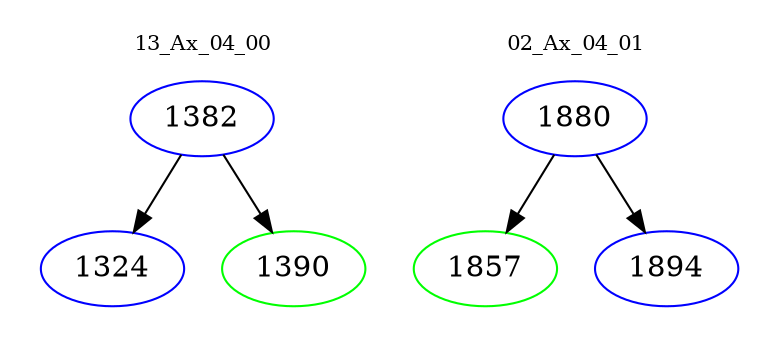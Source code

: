digraph{
subgraph cluster_0 {
color = white
label = "13_Ax_04_00";
fontsize=10;
T0_1382 [label="1382", color="blue"]
T0_1382 -> T0_1324 [color="black"]
T0_1324 [label="1324", color="blue"]
T0_1382 -> T0_1390 [color="black"]
T0_1390 [label="1390", color="green"]
}
subgraph cluster_1 {
color = white
label = "02_Ax_04_01";
fontsize=10;
T1_1880 [label="1880", color="blue"]
T1_1880 -> T1_1857 [color="black"]
T1_1857 [label="1857", color="green"]
T1_1880 -> T1_1894 [color="black"]
T1_1894 [label="1894", color="blue"]
}
}
